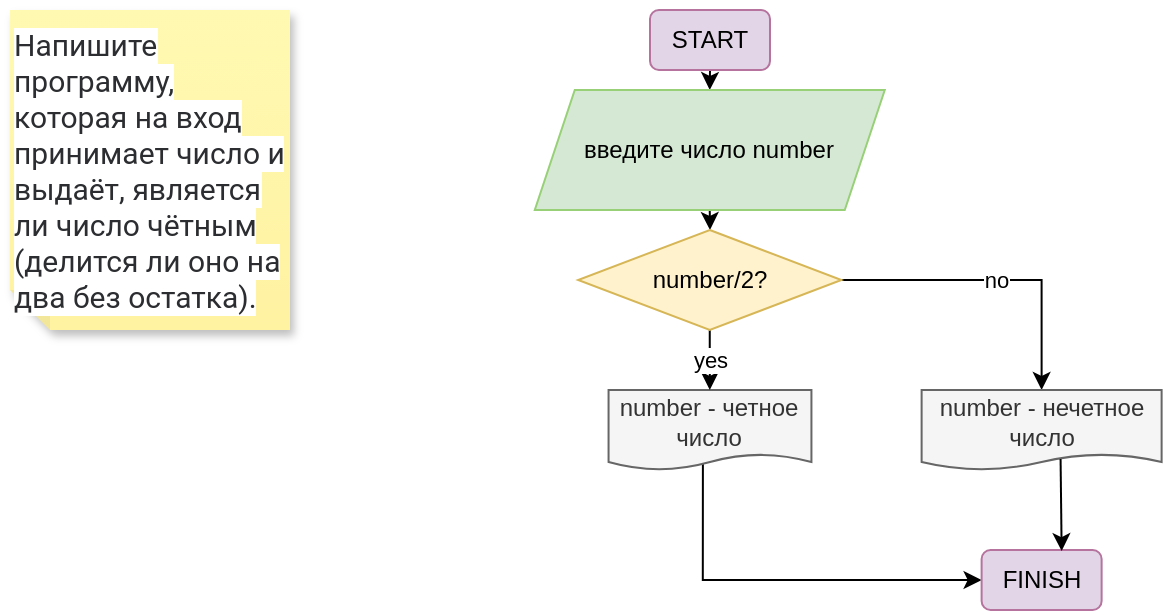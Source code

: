 <mxfile version="20.3.0" type="device"><diagram id="RBSy06l61cCSNPGjdzoy" name="Страница 1"><mxGraphModel dx="1422" dy="865" grid="1" gridSize="10" guides="1" tooltips="1" connect="1" arrows="1" fold="1" page="1" pageScale="1" pageWidth="827" pageHeight="1169" math="0" shadow="0"><root><mxCell id="0"/><mxCell id="1" parent="0"/><mxCell id="ASfDf8phUozuFSxP0lh7-1" value="&lt;span style=&quot;color: rgb(44, 45, 48); font-family: Roboto, &amp;quot;San Francisco&amp;quot;, &amp;quot;Helvetica Neue&amp;quot;, Helvetica, Arial; font-size: 15px; background-color: rgb(255, 255, 255);&quot;&gt;Напишите программу, которая на вход принимает число и выдаёт, является ли число чётным (делится ли оно на два без остатка).&lt;/span&gt;" style="shape=note;whiteSpace=wrap;html=1;backgroundOutline=1;fontColor=#000000;darkOpacity=0.05;fillColor=#FFF9B2;strokeColor=none;fillStyle=solid;direction=west;gradientDirection=north;gradientColor=#FFF2A1;shadow=1;size=20;pointerEvents=1;align=left;" parent="1" vertex="1"><mxGeometry x="10" y="10" width="140" height="160" as="geometry"/></mxCell><mxCell id="ASfDf8phUozuFSxP0lh7-6" style="edgeStyle=orthogonalEdgeStyle;rounded=0;orthogonalLoop=1;jettySize=auto;html=1;exitX=0.5;exitY=1;exitDx=0;exitDy=0;entryX=0.5;entryY=0;entryDx=0;entryDy=0;" parent="1" source="ASfDf8phUozuFSxP0lh7-2" target="ASfDf8phUozuFSxP0lh7-3" edge="1"><mxGeometry relative="1" as="geometry"/></mxCell><mxCell id="ASfDf8phUozuFSxP0lh7-2" value="START" style="rounded=1;whiteSpace=wrap;html=1;fillColor=#e1d5e7;strokeColor=#B5739D;" parent="1" vertex="1"><mxGeometry x="330" y="10" width="60" height="30" as="geometry"/></mxCell><mxCell id="ASfDf8phUozuFSxP0lh7-7" style="edgeStyle=orthogonalEdgeStyle;rounded=0;orthogonalLoop=1;jettySize=auto;html=1;exitX=0.5;exitY=1;exitDx=0;exitDy=0;entryX=0.5;entryY=0;entryDx=0;entryDy=0;" parent="1" source="ASfDf8phUozuFSxP0lh7-3" edge="1"><mxGeometry relative="1" as="geometry"><mxPoint x="360.005" y="90" as="targetPoint"/></mxGeometry></mxCell><mxCell id="IOiWUA-uz-ovVfXYByyx-3" style="edgeStyle=orthogonalEdgeStyle;rounded=0;orthogonalLoop=1;jettySize=auto;html=1;exitX=0.5;exitY=1;exitDx=0;exitDy=0;entryX=0.5;entryY=0;entryDx=0;entryDy=0;" parent="1" source="ASfDf8phUozuFSxP0lh7-3" edge="1"><mxGeometry relative="1" as="geometry"><mxPoint x="360" y="120" as="targetPoint"/></mxGeometry></mxCell><mxCell id="ASfDf8phUozuFSxP0lh7-3" value="введите число number" style="shape=parallelogram;perimeter=parallelogramPerimeter;whiteSpace=wrap;html=1;fixedSize=1;strokeColor=#97D077;fillColor=#d5e8d4;" parent="1" vertex="1"><mxGeometry x="272.38" y="50" width="175" height="60" as="geometry"/></mxCell><mxCell id="IOiWUA-uz-ovVfXYByyx-16" style="edgeStyle=orthogonalEdgeStyle;rounded=0;orthogonalLoop=1;jettySize=auto;html=1;exitX=0.465;exitY=0.863;exitDx=0;exitDy=0;entryX=0;entryY=0.5;entryDx=0;entryDy=0;exitPerimeter=0;" parent="1" source="ASfDf8phUozuFSxP0lh7-5" target="ASfDf8phUozuFSxP0lh7-9" edge="1"><mxGeometry relative="1" as="geometry"><Array as="points"><mxPoint x="356" y="295"/></Array></mxGeometry></mxCell><mxCell id="ASfDf8phUozuFSxP0lh7-5" value="number - четное число" style="shape=document;whiteSpace=wrap;html=1;boundedLbl=1;strokeColor=#666666;fillColor=#f5f5f5;fontColor=#333333;size=0.199;" parent="1" vertex="1"><mxGeometry x="309.28" y="200" width="101.44" height="40" as="geometry"/></mxCell><mxCell id="ASfDf8phUozuFSxP0lh7-9" value="FINISH" style="rounded=1;whiteSpace=wrap;html=1;fillColor=#e1d5e7;strokeColor=#B5739D;" parent="1" vertex="1"><mxGeometry x="495.81" y="280" width="60" height="30" as="geometry"/></mxCell><mxCell id="IOiWUA-uz-ovVfXYByyx-8" value="yes" style="edgeStyle=orthogonalEdgeStyle;rounded=0;orthogonalLoop=1;jettySize=auto;html=1;exitX=0.5;exitY=1;exitDx=0;exitDy=0;" parent="1" source="IOiWUA-uz-ovVfXYByyx-2" edge="1"><mxGeometry relative="1" as="geometry"><mxPoint x="360" y="200" as="targetPoint"/><Array as="points"><mxPoint x="360" y="200"/><mxPoint x="360" y="200"/></Array></mxGeometry></mxCell><mxCell id="Ny5AUMlnjHfm5pfBAhwy-3" value="no" style="edgeStyle=orthogonalEdgeStyle;rounded=0;orthogonalLoop=1;jettySize=auto;html=1;exitX=1;exitY=0.5;exitDx=0;exitDy=0;entryX=0.5;entryY=0;entryDx=0;entryDy=0;" parent="1" source="IOiWUA-uz-ovVfXYByyx-2" target="IOiWUA-uz-ovVfXYByyx-12" edge="1"><mxGeometry relative="1" as="geometry"><mxPoint x="455.525" y="145.5" as="targetPoint"/></mxGeometry></mxCell><mxCell id="IOiWUA-uz-ovVfXYByyx-2" value="number/2?" style="rhombus;whiteSpace=wrap;html=1;strokeColor=#d6b656;fillColor=#fff2cc;" parent="1" vertex="1"><mxGeometry x="294.07" y="120" width="131.62" height="50" as="geometry"/></mxCell><mxCell id="IOiWUA-uz-ovVfXYByyx-12" value="number - нечетное число" style="shape=document;whiteSpace=wrap;html=1;boundedLbl=1;strokeColor=#666666;fillColor=#f5f5f5;fontColor=#333333;size=0.199;" parent="1" vertex="1"><mxGeometry x="465.81" y="200" width="120" height="40" as="geometry"/></mxCell><mxCell id="IOiWUA-uz-ovVfXYByyx-17" value="" style="endArrow=classic;html=1;rounded=0;entryX=0.667;entryY=0.017;entryDx=0;entryDy=0;entryPerimeter=0;exitX=0.579;exitY=0.863;exitDx=0;exitDy=0;exitPerimeter=0;" parent="1" source="IOiWUA-uz-ovVfXYByyx-12" target="ASfDf8phUozuFSxP0lh7-9" edge="1"><mxGeometry width="50" height="50" relative="1" as="geometry"><mxPoint x="520" y="190" as="sourcePoint"/><mxPoint x="520" y="290" as="targetPoint"/></mxGeometry></mxCell></root></mxGraphModel></diagram></mxfile>